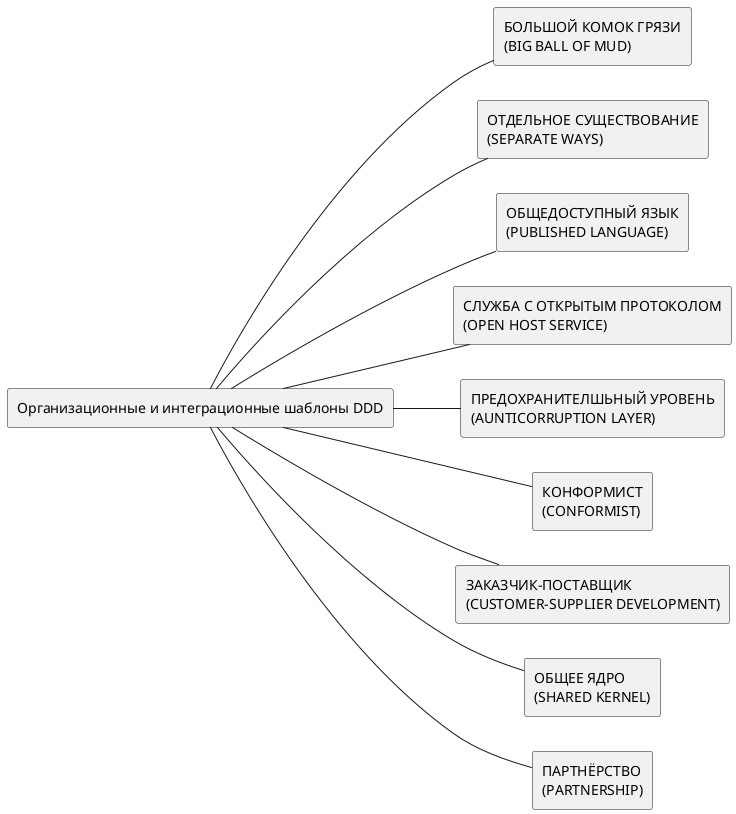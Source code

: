 @startuml

left to right direction

together {
    rectangle "Организационные и интеграционные шаблоны DDD" as templates

    rectangle "ПАРТНЁРСТВО\n(PARTNERSHIP)" as p

    rectangle "ОБЩЕЕ ЯДРО\n(SHARED KERNEL)" as sk

    rectangle "ЗАКАЗЧИК-ПОСТАВЩИК\n(CUSTOMER-SUPPLIER DEVELOPMENT)" as cs

    rectangle "КОНФОРМИСТ\n(CONFORMIST)" as c

    rectangle "ПРЕДОХРАНИТЕЛШЬНЫЙ УРОВЕНЬ\n(AUNTICORRUPTION LAYER)" as al

    rectangle "СЛУЖБА С ОТКРЫТЫМ ПРОТОКОЛОМ\n(OPEN HOST SERVICE)" as oh

    rectangle "ОБЩЕДОСТУПНЫЙ ЯЗЫК\n(PUBLISHED LANGUAGE)" as pl

    rectangle "ОТДЕЛЬНОЕ СУЩЕСТВОВАНИЕ\n(SEPARATE WAYS)" as sw

    rectangle "БОЛЬШОЙ КОМОК ГРЯЗИ\n(BIG BALL OF MUD)" as bb

    templates -- p
    templates -- sk
    templates -- cs
    templates -- c
    templates -- al
    templates -- oh
    templates -- pl
    templates -- sw
    templates -- bb
}
@enduml
